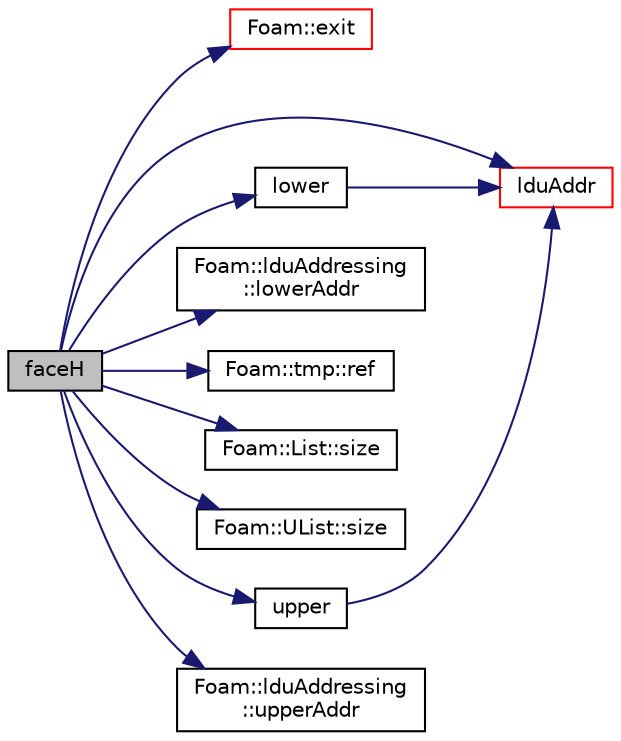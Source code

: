 digraph "faceH"
{
  bgcolor="transparent";
  edge [fontname="Helvetica",fontsize="10",labelfontname="Helvetica",labelfontsize="10"];
  node [fontname="Helvetica",fontsize="10",shape=record];
  rankdir="LR";
  Node2095 [label="faceH",height=0.2,width=0.4,color="black", fillcolor="grey75", style="filled", fontcolor="black"];
  Node2095 -> Node2096 [color="midnightblue",fontsize="10",style="solid",fontname="Helvetica"];
  Node2096 [label="Foam::exit",height=0.2,width=0.4,color="red",URL="$a21851.html#a06ca7250d8e89caf05243ec094843642"];
  Node2095 -> Node2145 [color="midnightblue",fontsize="10",style="solid",fontname="Helvetica"];
  Node2145 [label="lduAddr",height=0.2,width=0.4,color="red",URL="$a27929.html#a9b4176b96c4c508a072b5c69fb71b861",tooltip="Return the LDU addressing. "];
  Node2095 -> Node2147 [color="midnightblue",fontsize="10",style="solid",fontname="Helvetica"];
  Node2147 [label="lower",height=0.2,width=0.4,color="black",URL="$a27929.html#a734a4ef740d3c42f77537ecea178a161"];
  Node2147 -> Node2145 [color="midnightblue",fontsize="10",style="solid",fontname="Helvetica"];
  Node2095 -> Node2148 [color="midnightblue",fontsize="10",style="solid",fontname="Helvetica"];
  Node2148 [label="Foam::lduAddressing\l::lowerAddr",height=0.2,width=0.4,color="black",URL="$a27897.html#acd71c2321f86cb61103e8d46142d19b3",tooltip="Return lower addressing. "];
  Node2095 -> Node2149 [color="midnightblue",fontsize="10",style="solid",fontname="Helvetica"];
  Node2149 [label="Foam::tmp::ref",height=0.2,width=0.4,color="black",URL="$a27077.html#aeaf81e641282874cef07f5b808efc83b",tooltip="Return non-const reference or generate a fatal error. "];
  Node2095 -> Node2150 [color="midnightblue",fontsize="10",style="solid",fontname="Helvetica"];
  Node2150 [label="Foam::List::size",height=0.2,width=0.4,color="black",URL="$a26833.html#a8a5f6fa29bd4b500caf186f60245b384",tooltip="Override size to be inconsistent with allocated storage. "];
  Node2095 -> Node2151 [color="midnightblue",fontsize="10",style="solid",fontname="Helvetica"];
  Node2151 [label="Foam::UList::size",height=0.2,width=0.4,color="black",URL="$a26837.html#a47b3bf30da1eb3ab8076b5fbe00e0494",tooltip="Return the number of elements in the UList. "];
  Node2095 -> Node2152 [color="midnightblue",fontsize="10",style="solid",fontname="Helvetica"];
  Node2152 [label="upper",height=0.2,width=0.4,color="black",URL="$a27929.html#a11672a767f497e24dce3ff31da13d9d0"];
  Node2152 -> Node2145 [color="midnightblue",fontsize="10",style="solid",fontname="Helvetica"];
  Node2095 -> Node2153 [color="midnightblue",fontsize="10",style="solid",fontname="Helvetica"];
  Node2153 [label="Foam::lduAddressing\l::upperAddr",height=0.2,width=0.4,color="black",URL="$a27897.html#ac0baafb7743d958e9e27804c8c53f1b8",tooltip="Return upper addressing. "];
}
